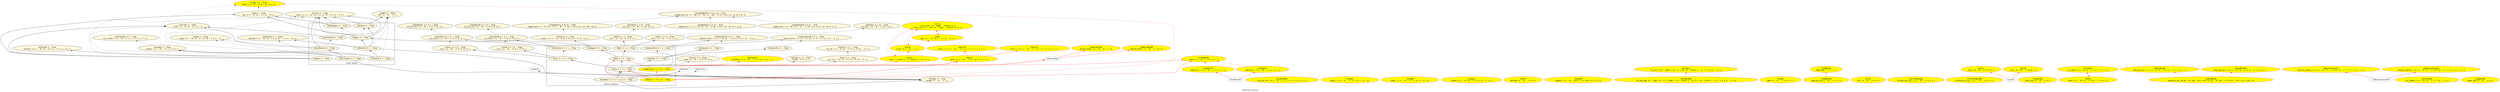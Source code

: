 digraph Is {
  label = "Predicative Classes"
  rankdir = BT

  node [fontname = monospace, style = filled, fillcolor = cornsilk]

  IsAntisym [label = "\N X Y : Prop\nantisym (x y : A) (a : Y x y) (b : Y y x) : X x y"]
  IsAsym [label = "\N X : Prop\nasym (x y : A) (a : X x y) (b : X y x) : 0"]
  IsComm [label = "\N X k : Prop\ncomm (x y : A) : X (k x y) (k y x)", color = red, fillcolor = yellow]
  IsConnex [label = "\N X : Prop\nconnex (x y : A) : X x y \\/ X y x"]
  IsCotrans [label = "\N X : Prop\ncotrans (x y z : A) (a : X x z) : X x y \\/ X y z"]
  IsIrrefl [label = "\N X : Prop\nirrefl (x : A) (a : X x x) : 0"]
  IsProper [label = "\N X : Prop\nproper (x : A) : X x x"]
  IsRefl [label = "\N X : Prop\nrefl (x : A) : X x x"]
  IsStrConnex [label = "\N X Y : Prop\nstr_connex (x y : A) : Y x y \\/ X x y \\/ Y y x"]
  IsSym [label = "\N X : Prop\nsym (x y : A) (a : X x y) : X y x"]
  IsTrans [label = "\N X : Prop\ntrans (x y z : A) (a : X x y) (b : X y z) : X x z"]

  subgraph cluster_order_theory_classes {
    label = "Order Theory"

    IsApart [label = "\N X : Prop"]
    IsEquiv [label = "\N X : Prop"]
    IsPartEquiv [label = "\N X : Prop"]
    IsPartOrd [label = "\N X Y : Prop"]
    IsPreord [label = "\N X : Prop"]
    IsStrPartOrd [label = "\N X : Prop"]
    IsStrPreord [label = "\N X : Prop"]
    IsStrTotOrd [label = "\N X Y : Prop"]
    IsTotOrd [label = "\N X Y : Prop"]
  }

  IsAssoc [label = "\N X k : Prop\nassoc (x y z : A) : X (k x (k y z)) (k (k x y) z)"]
  IsCancelL [label = "\N X k : Prop\n"]
  IsCancelR [label = "\N X k : Prop\n"]
  IsCancelFormL [label = "\N X Y s : Prop\ncancel_form_l (x y z : A) (a : Y (s x y) (s x z)) : X y z"]
  IsCancelFormR [label = "\N X Y s : Prop\ncancel_form_r (x y z : A) (a : Y (s x z) (s y z)) : X x y"]
  IsCompatActL [label = "\N X k al : Prop\ncompat_act_l (x y : A) (a : B) : X (al x (al y a)) (al (k x y) a)"]
  IsCompatActR [label = "\N X k ar : Prop\ncompat_act_r (a : B) (x y : A) : X (ar a (k x y)) (ar (ar a x) y)"]
  IsCompatActs [label = "\N X al ar : Prop\ncompat_acts (x : A) (a : C) (y : B) : X (al x (ar a y)) (ar (al x a) y)"]
  IsCompatBinFns [label = "\N X k m n p : Prop\ncompat_bin_fns (x : A0) (y : A1) (z : A2) : X (n x (m y z)) (p (k x y) z)"]
  IsFixed [label = "\N X x f : Prop\nfixed : X (f x) x"]
  IsInj [label = "\N X f : Prop\ninj (x y : A) (a : X (f x) (f y)) : X x y"]
  IsInjFn [label = "\N X Y f : Prop\ninj_fn (x y : A) (a : Y (f x) (f y)) : X x y"]
  IsInvBinFnL [label = "\N X x f k : Prop\ninv_bin_fn_l (y : A) : X (k (f y) y) x"]
  IsInvBinFnR [label = "\N X x f k : Prop\ninv_bin_fn_r (y : A) : X (k y (f y)) x"]
  IsInvFormL [label = "\N X x f s : Prop\ninv_form_l (y : A) : X (s (f y) y) x"]
  IsInvFormR [label = "\N X x f s : Prop\ninv_form_r (y : A) : X (s y (f y)) x"]
  IsInvL [label = "\N X x f k : Prop\ninv_l (y : A) : X (k (f y) y) x"]
  IsInvR [label = "\N X x f k : Prop\ninv_r (y : A) : X (k y (f y)) x"]
  IsInvol [label = "\N X f : Prop\ninvol (x : A) : X (f (f x)) x"]
  IsUnlActL [label = "\N X x al : Prop\nunl_act_l (a : B) : X (al x a) a"]
  IsUnlActR [label = "\N X x ar : Prop\nunl_act_r (a : B) : X (ar a x) a"]
  IsUnlL [label = "\N X x k : Prop\nunl_l (y : A) : X (k x y) y"]
  IsUnlR [label = "\N X x k : Prop\nunl_r (y : A) : X (k y x) y"]

  subgraph cluster_abstract_algebra_classes {
    label = "Abstract Algebra"

    IsCancel [label = "\N X k : Prop"]
    IsCancelForm [label = "\N X Y s : Prop"]
    IsGrp [label = "\N X x f k : Prop"]
    IsGrpHom [label = "\N X x f k Y y g m h : Prop"]
    IsInv [label = "\N X x f k : Prop"]
    IsInvForm [label = "\N X x f s : Prop"]
    IsMon [label = "\N X x k : Prop"]
    IsRing [label = "\N X x f k y m : Prop", color = red, fillcolor = yellow]
    IsSemigrp [label = "\N X k : Prop"]
    IsSemiring [label = "\N X x k y m : Prop", color = red, fillcolor = yellow]
    IsUnl [label = "\N X x k : Prop"]
  }

  IsAbsorbElemL [label = "\N\nabsorb_elem_l (x : A) : 0 * x = 0", color = red, fillcolor = yellow]
  IsAbsorbElemR [label = "\N\nabsorb_elem_r (x : A) : x * 0 = 0", color = red, fillcolor = yellow]
  IsAntidistr [label = "\N\nantidistr (x y : A) : f (x + y) = f y + f x", color = red, fillcolor = yellow]
  IsCohOrdRels [label = "\N\ncoh_ord_rels (x y : A) : x < y <-> x <= y /\\ x <> y", color = red, fillcolor = yellow]
  IsCommBinOp [label = "\N\ncomm (x y : A) : x * y = y * x", color = red, fillcolor = yellow]
  IsCommL [label = "\N\ncomm_l (x y : A) : (/ x) * y = / (x * y)", color = red, fillcolor = yellow]
  IsCommR [label = "\N\ncomm_r (x y : A) : x * (/ y) = / (x * y)", color = red, fillcolor = yellow]
  IsCommTorL [label = "\N\ncomm_tor_l (x y : B) : y / x = x / y", color = red, fillcolor = yellow]
  IsCommTorR [label = "\N\ncomm_tor_r (x y : B) : y / x = x / y", color = red, fillcolor = yellow]
  IsComono [label = "\N\ncomono (x y : A) (a : f x <= f y) : x <= y", color = red, fillcolor = yellow]
  IsContr [label = "\N\ncontr : exists x : A, forall y : A, x = y", color = red, fillcolor = yellow]
  IsDefl [label = "\N\ndeflate (x : A) : f x <= x", color = red, fillcolor = yellow]
  IsDistr [label = "\N\ndistr (x y : A) : f (x + y) = f x + f y", color = red, fillcolor = yellow]
  IsDistrL [label = "\N\ndistr_l (x y z : A) : x * (y + z) = x * y + x * z", color = red, fillcolor = yellow]
  IsDistrR [label = "\N\ndistr_r (x y z : A) : (x + y) * z = x * z + y * z", color = red, fillcolor = yellow]
  IsExpand [label = "\N\ncontract (x y : A) : dist (f x) (f y) <= dist x y", color = red, fillcolor = yellow]
  IsExpand [label = "\N\nexpand (x y : A) : dist x y <= dist (f x) (f y)", color = red, fillcolor = yellow]
  IsFunExt [label = "\N\nfun_ext (A B : Type) (f g : A -> B) (a : forall x : A, f x = g x) : f = g", color = red, fillcolor = yellow]
  IsFunExtDep [label = "\N\nfun_ext_dep (A : Type) (P : A -> Type) (f g : forall x : A, P x) (a : forall x : A, f x = g x) : f = g", color = red, fillcolor = yellow]
  IsIdem [label = "\N\nidem (x : A) : f (f x) = f x", color = red, fillcolor = yellow]
  IsIdemBinOp [label = "\N\nidem_bin_op (x : A) : x * x = x", color = red, fillcolor = yellow]
  IsIdemElem [label = "\N\nidem_elem : x * x = x", color = red, fillcolor = yellow]
  IsInfl [label = "\N\ninfl (x : A) : x <= f x", color = red, fillcolor = yellow]
  IsInflateBinOpL [label = "\N\ninflate_bin_op_l (x y : A) : y <= x + y", color = red, fillcolor = yellow]
  IsInflateBinOpR [label = "\N\ninflate_bin_op_r (x y : A) : x <= x + y", color = red, fillcolor = yellow]
  IsIsoL [label = "\N\niso_l (a : A) : g (f a) = a", color = red, fillcolor = yellow]
  IsIsoR [label = "\N\niso_r (b : B) : f (g b) = b", color = red, fillcolor = yellow]
  IsLowerBnd [label = "\N\nlower_bnd (y : A) : x <= y", color = red, fillcolor = yellow]
  IsMono [label = "\N\nmono (x y : A) (a : x <= y) : f x <= f y", color = red, fillcolor = yellow]
  IsMonoBinOp [label = "\N\nmono_bin_op (x0 y0 : A) (a0 : x0 <= y0) (x1 y1 : A) (a1 : x1 <= y1) : x0 + x1 <= y0 + y1", color = red, fillcolor = yellow]
  IsMonoBinOpL [label = "\N\nmono_bin_op_l (x y z : A) (a : x <= y) : z + x <= z + y", color = red, fillcolor = yellow]
  IsMonoBinOpR [label = "\N\nmono_bin_op_r (x y z : A) (a : x <= y) : x + z <= y + z", color = red, fillcolor = yellow]
  IsNonzeroCancelL [label = "\N\nnonzero_cancel_l (x y z : A) (f : z <> 0) (a : z + x = z + y) : x = y", color = red, fillcolor = yellow]
  IsNonzeroCancelR [label = "\N\nnonzero_cancel_r (x y z : A) (f : z <> 0) (a : x + z = y + z) : x = y", color = red, fillcolor = yellow]
  IsProp [label = "\N\nirrel (x y : A) : x = y", color = red, fillcolor = yellow]
  IsSet [label = "\N\nuip (x y : A) (a b : x = y) : a = b", color = red, fillcolor = yellow]
  IsStrComono [label = "\N\nstr_comono (x y : A) (a : f x < f y) : x < y", color = red, fillcolor = yellow]
  IsStrMono [label = "\N\nstr_mono (x y : A) (a : x < y) : f x < f y", color = red, fillcolor = yellow]
  IsTrunc [label = "\N\ntrunc_zero (A : Type) : IsTrunc O A\ntrunc_succ (n : nat) (A : Type) : IsTrunc (S n) A", color = red, fillcolor = yellow]
  IsUpperBnd [label = "\N\nupper_bnd (y : A) : y <= x", color = red, fillcolor = yellow]

  node [style = dashed]

  // Fields

  edge [style = solid]

  subgraph order_theory_fields {
    IsApart -> IsCotrans
    IsApart -> IsIrrefl
    IsApart -> IsSym
    IsEquiv -> IsRefl
    IsEquiv -> IsSym
    IsEquiv -> IsTrans
    IsPartEquiv -> IsSym
    IsPartEquiv -> IsTrans
    IsPartOrd -> IsAntisym
    IsPartOrd -> IsEquiv
    IsPartOrd -> IsPreord
    IsPartOrd -> IsProper [constraint = false]
    IsPreord -> IsRefl
    IsPreord -> IsTrans
    IsStrPartOrd -> IsIrrefl
    IsStrTotOrd -> IsProper [constraint = false]
    IsStrPartOrd -> IsTrans
    IsStrPreord -> IsIrrefl
    IsStrPreord -> IsTrans
    IsStrTotOrd -> IsConnex
    IsStrTotOrd -> IsStrPartOrd
    IsTotOrd -> IsConnex
    IsTotOrd -> IsPartOrd
  }

  subgraph abstract_algebra_fields {
    IsCancel -> IsCancelL
    IsCancel -> IsCancelR
    IsCancelForm -> IsCancelFormL
    IsCancelForm -> IsCancelFormR
    IsGrp -> IsInv
    IsGrp -> IsMon
    IsGrp -> IsProper [constraint = false]
    IsGrpHom -> IsBinPres
    IsGrpHom -> IsGrp
    IsGrpHom -> IsGrp
    IsGrpHom -> IsProper [constraint = false]
    IsInv -> IsInvL
    IsInv -> IsInvR
    IsInvForm -> IsInvFormL
    IsInvForm -> IsInvFormR
    IsMon -> IsSemigrp
    IsMon -> IsUnl
    IsSemigrp -> IsAssoc
    IsSemigrp -> IsEquiv
    IsSemigrp -> IsProper [constraint = false]
    IsUnl -> IsUnlL
    IsUnl -> IsUnlR
  }

  edge [color = red]

  IsAbsorbElem -> IsAbsorbElemL
  IsAbsorbElem -> IsAbsorbElemR
  IsCommTorLR -> IsCommTorL
  IsCommTorLR -> IsCommTorR
  IsDistr -> IsDistrL
  IsDistr -> IsDistrR
  IsIsoLR -> IsIsoL
  IsIsoLR -> IsIsoR
  IsNonzeroCancelLR -> IsNonzeroCancelL
  IsNonzeroCancelLR -> IsNonzeroCancelR
  IsRing -> IsCommBinOp
  IsRing -> IsDistr
  IsRing -> IsGrp
  IsRing -> IsMon
  IsSemiring -> IsAbsorbElem
  IsSemiring -> IsCommBinOp
  IsSemiring -> IsDistr
  IsSemiring -> IsMon

  // Derivations

  edge [style = dashed]

  edge [color = black]

  subgraph order_theory_derivations {
    IsConnex -> IsStrConnex
    IsEquiv -> IsPartEquiv
    IsEquiv -> IsPreord
    IsPartOrd -> IsRefl
    IsPartOrd -> IsTrans
    IsStrPartOrd -> IsAsym
    IsStrPartOrd -> IsStrPreord
    IsStrTotOrd -> IsAsym
    IsStrTotOrd -> IsIrrefl
    IsStrTotOrd -> IsTrans
    IsTotOrd -> IsAntisym
    IsTotOrd -> IsRefl
    IsTotOrd -> IsTrans
  }

  subgraph abstract_algebra_derivations {
    IsAssoc -> IsCompatActs
    IsCancel -> IsCancelForm
    IsCancelL -> IsCancelFormL
    IsCancelR -> IsCancelFormR
    IsCompatActL -> IsCompatBinFns
    IsCompatActR -> IsCompatBinFns
    IsCompatActs -> IsCompatBinFns
    IsGrp -> IsAntidistr
    IsGrp -> IsCancel
    IsGrp -> IsFixed
    IsGrp -> IsInj
    IsGrp -> IsInvol
    IsGrpHom -> IsNullPres
    IsGrpHom -> IsUnPres
    IsInj -> IsInjFn
    IsInv -> IsInvForm
    IsInvFormL -> IsInvBinFnL
    IsInvFormR -> IsInvBinFnR
    IsInvL -> IsInvFormL
    IsInvR -> IsInvFormR
    IsUnlL -> IsUnlActL
    IsUnlR -> IsUnlActR
  }

  edge [color = red]

  IsCommTorL -> IsCommBinOp
  IsCommTorR -> IsCommBinOp
  IsContr -> IsProp
  IsContr -> IsTrunc
  IsFunExtDep -> IsFunExt
  IsIdemBinOp -> IsIdemElem
  IsMono -> IsStrMono
  IsMonoBinOp -> IsMonoBinOpL
  IsMonoBinOp -> IsMonoBinOpR
  IsProp -> IsSet
  IsProp -> IsTrunc
  IsRing -> IsAbsorbElem
  IsRing -> IsComm
  IsRing -> IsSemiring
  IsSemiring -> IsContr
  IsSet -> IsTrunc
  IsStrMono -> IsMono
  IsTrunc -> IsContr
  IsTrunc -> IsProp
  IsTrunc -> IsSet

  // Specializations

  edge [style = dotted]

  edge [color = black]

  IsConnex -> IsComm
  IsSym -> IsComm

  edge [color = red]
}
